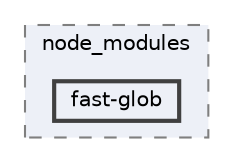 digraph "pkiclassroomrescheduler/src/main/frontend/node_modules/fast-glob"
{
 // LATEX_PDF_SIZE
  bgcolor="transparent";
  edge [fontname=Helvetica,fontsize=10,labelfontname=Helvetica,labelfontsize=10];
  node [fontname=Helvetica,fontsize=10,shape=box,height=0.2,width=0.4];
  compound=true
  subgraph clusterdir_72953eda66ccb3a2722c28e1c3e6c23b {
    graph [ bgcolor="#edf0f7", pencolor="grey50", label="node_modules", fontname=Helvetica,fontsize=10 style="filled,dashed", URL="dir_72953eda66ccb3a2722c28e1c3e6c23b.html",tooltip=""]
  dir_87b207eeeece4c4c277c15c4ac75cde7 [label="fast-glob", fillcolor="#edf0f7", color="grey25", style="filled,bold", URL="dir_87b207eeeece4c4c277c15c4ac75cde7.html",tooltip=""];
  }
}
